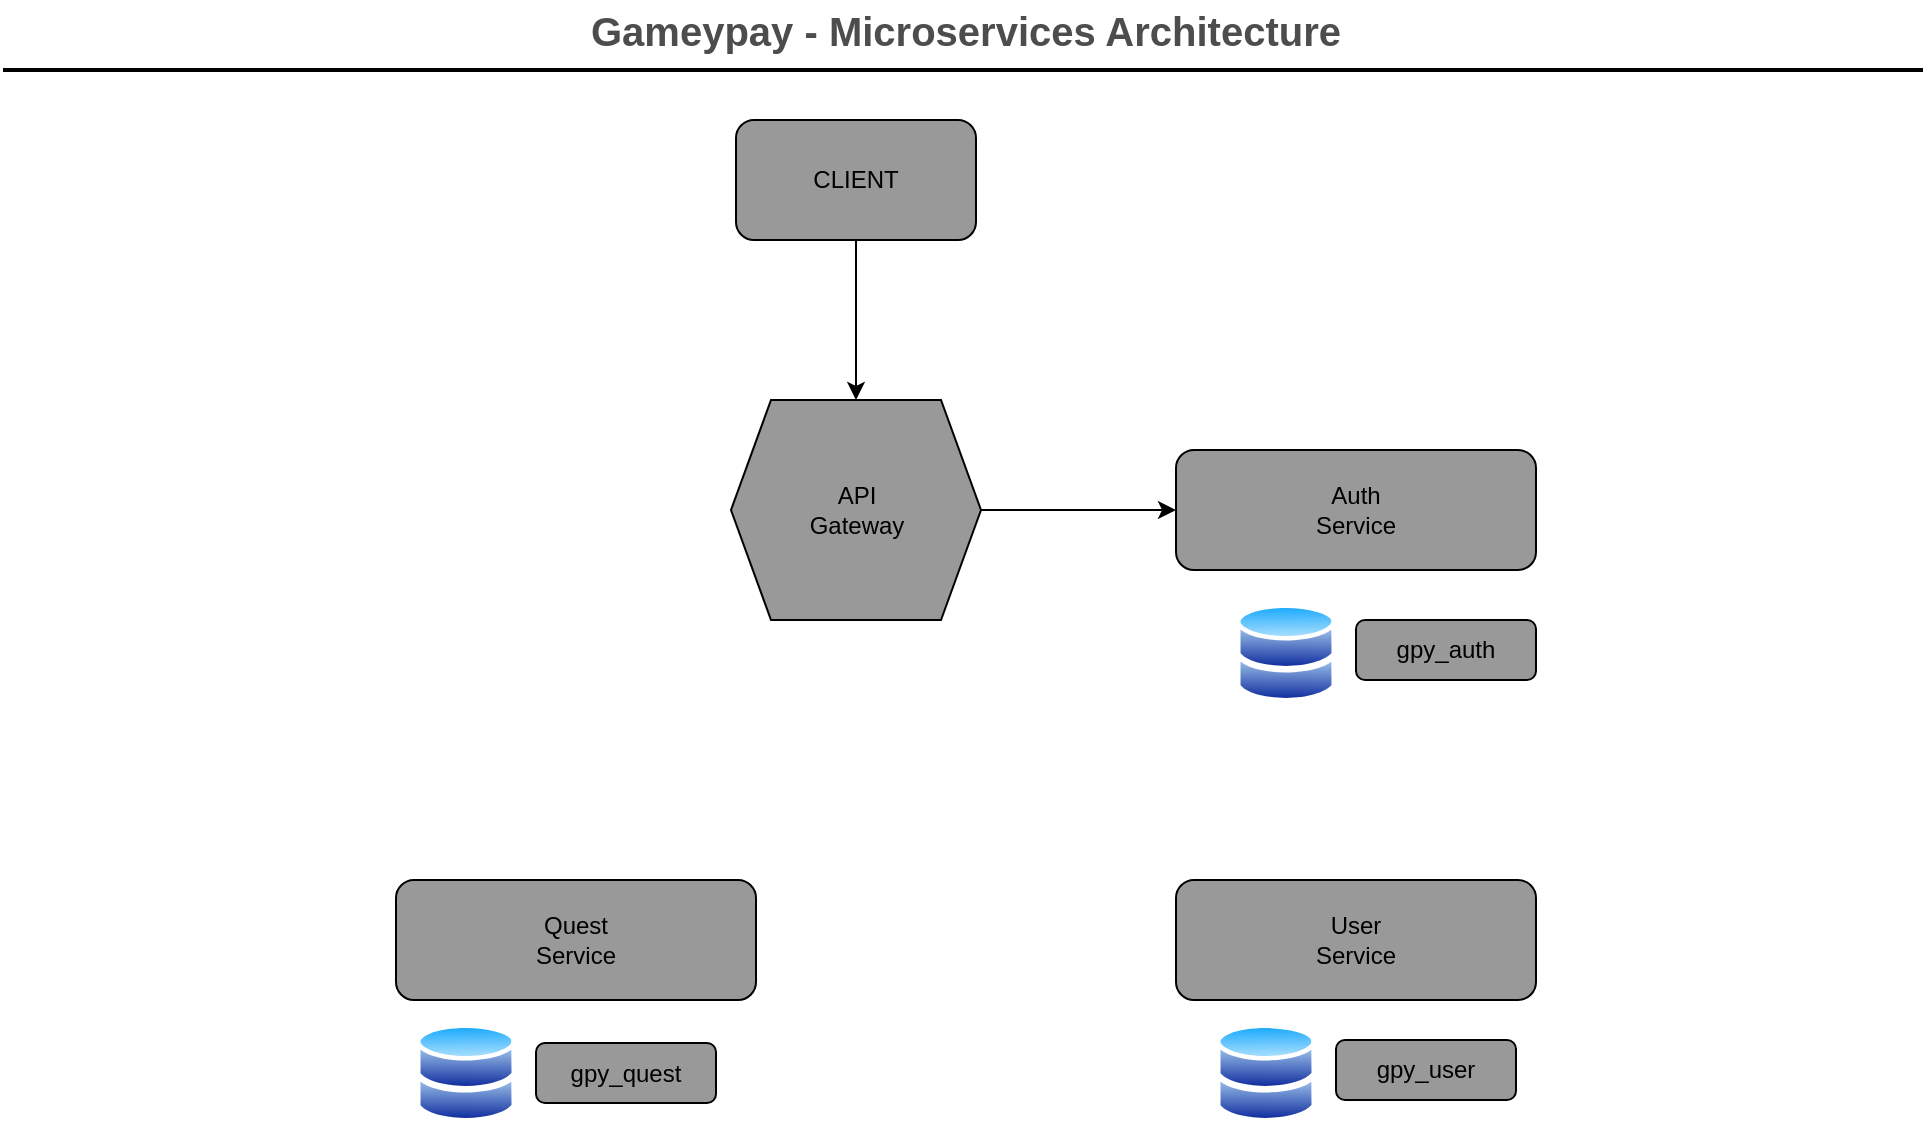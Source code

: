 <mxfile version="20.6.1" type="github">
  <diagram id="C2fSY1v2SiZeoUbDoYyL" name="Page-1">
    <mxGraphModel dx="1363" dy="833" grid="1" gridSize="10" guides="1" tooltips="1" connect="1" arrows="1" fold="1" page="1" pageScale="1" pageWidth="1169" pageHeight="827" math="0" shadow="0">
      <root>
        <mxCell id="0" />
        <mxCell id="1" parent="0" />
        <mxCell id="3ne1QswCM8ZiEu4GHsYG-31" value="Gameypay - Microservices Architecture" style="text;html=1;strokeColor=none;fillColor=none;align=center;verticalAlign=middle;whiteSpace=wrap;rounded=0;fontStyle=1;fontSize=20;fontColor=#4D4D4D;" parent="1" vertex="1">
          <mxGeometry x="189.5" y="50" width="790" height="30" as="geometry" />
        </mxCell>
        <mxCell id="3ne1QswCM8ZiEu4GHsYG-32" value="" style="line;strokeWidth=2;html=1;fontSize=20;fontColor=#4D4D4D;" parent="1" vertex="1">
          <mxGeometry x="103.5" y="80" width="960" height="10" as="geometry" />
        </mxCell>
        <mxCell id="41JcHCSGvAG8ils9ij8T-7" style="edgeStyle=orthogonalEdgeStyle;rounded=0;orthogonalLoop=1;jettySize=auto;html=1;exitX=0.5;exitY=1;exitDx=0;exitDy=0;entryX=0.5;entryY=0;entryDx=0;entryDy=0;" edge="1" parent="1" source="41JcHCSGvAG8ils9ij8T-1" target="41JcHCSGvAG8ils9ij8T-3">
          <mxGeometry relative="1" as="geometry" />
        </mxCell>
        <mxCell id="41JcHCSGvAG8ils9ij8T-1" value="CLIENT" style="rounded=1;whiteSpace=wrap;html=1;fillColor=#999999;" vertex="1" parent="1">
          <mxGeometry x="470" y="110" width="120" height="60" as="geometry" />
        </mxCell>
        <mxCell id="41JcHCSGvAG8ils9ij8T-8" style="edgeStyle=orthogonalEdgeStyle;rounded=0;orthogonalLoop=1;jettySize=auto;html=1;" edge="1" parent="1" source="41JcHCSGvAG8ils9ij8T-3" target="41JcHCSGvAG8ils9ij8T-6">
          <mxGeometry relative="1" as="geometry" />
        </mxCell>
        <mxCell id="41JcHCSGvAG8ils9ij8T-3" value="API&lt;br&gt;Gateway" style="shape=hexagon;perimeter=hexagonPerimeter2;whiteSpace=wrap;html=1;fixedSize=1;fillColor=#999999;" vertex="1" parent="1">
          <mxGeometry x="467.5" y="250" width="125" height="110" as="geometry" />
        </mxCell>
        <mxCell id="41JcHCSGvAG8ils9ij8T-4" value="Quest&lt;br&gt;Service" style="rounded=1;whiteSpace=wrap;html=1;fillColor=#999999;" vertex="1" parent="1">
          <mxGeometry x="300" y="490" width="180" height="60" as="geometry" />
        </mxCell>
        <mxCell id="41JcHCSGvAG8ils9ij8T-5" value="User&lt;br&gt;Service" style="rounded=1;whiteSpace=wrap;html=1;fillColor=#999999;" vertex="1" parent="1">
          <mxGeometry x="690" y="490" width="180" height="60" as="geometry" />
        </mxCell>
        <mxCell id="41JcHCSGvAG8ils9ij8T-6" value="Auth&lt;br&gt;Service" style="rounded=1;whiteSpace=wrap;html=1;fillColor=#999999;" vertex="1" parent="1">
          <mxGeometry x="690" y="275" width="180" height="60" as="geometry" />
        </mxCell>
        <mxCell id="41JcHCSGvAG8ils9ij8T-19" value="" style="group" vertex="1" connectable="0" parent="1">
          <mxGeometry x="310" y="560" width="150" height="53" as="geometry" />
        </mxCell>
        <mxCell id="41JcHCSGvAG8ils9ij8T-11" value="gpy_quest" style="rounded=1;whiteSpace=wrap;html=1;fillColor=#999999;" vertex="1" parent="41JcHCSGvAG8ils9ij8T-19">
          <mxGeometry x="60" y="11.5" width="90" height="30" as="geometry" />
        </mxCell>
        <mxCell id="41JcHCSGvAG8ils9ij8T-15" value="" style="group" vertex="1" connectable="0" parent="41JcHCSGvAG8ils9ij8T-19">
          <mxGeometry width="50" height="53" as="geometry" />
        </mxCell>
        <mxCell id="41JcHCSGvAG8ils9ij8T-13" value="" style="aspect=fixed;perimeter=ellipsePerimeter;html=1;align=center;shadow=0;dashed=0;spacingTop=3;image;image=img/lib/active_directory/database.svg;fillColor=#999999;" vertex="1" parent="41JcHCSGvAG8ils9ij8T-15">
          <mxGeometry y="16" width="50" height="37" as="geometry" />
        </mxCell>
        <mxCell id="41JcHCSGvAG8ils9ij8T-14" value="" style="aspect=fixed;perimeter=ellipsePerimeter;html=1;align=center;shadow=0;dashed=0;spacingTop=3;image;image=img/lib/active_directory/database.svg;fillColor=#999999;" vertex="1" parent="41JcHCSGvAG8ils9ij8T-15">
          <mxGeometry width="50" height="37" as="geometry" />
        </mxCell>
        <mxCell id="41JcHCSGvAG8ils9ij8T-20" value="" style="group" vertex="1" connectable="0" parent="1">
          <mxGeometry x="720" y="350" width="150" height="53" as="geometry" />
        </mxCell>
        <mxCell id="41JcHCSGvAG8ils9ij8T-10" value="gpy_auth" style="rounded=1;whiteSpace=wrap;html=1;fillColor=#999999;" vertex="1" parent="41JcHCSGvAG8ils9ij8T-20">
          <mxGeometry x="60" y="10" width="90" height="30" as="geometry" />
        </mxCell>
        <mxCell id="41JcHCSGvAG8ils9ij8T-16" value="" style="group" vertex="1" connectable="0" parent="41JcHCSGvAG8ils9ij8T-20">
          <mxGeometry width="50" height="53" as="geometry" />
        </mxCell>
        <mxCell id="41JcHCSGvAG8ils9ij8T-17" value="" style="aspect=fixed;perimeter=ellipsePerimeter;html=1;align=center;shadow=0;dashed=0;spacingTop=3;image;image=img/lib/active_directory/database.svg;fillColor=#999999;" vertex="1" parent="41JcHCSGvAG8ils9ij8T-16">
          <mxGeometry y="16" width="50" height="37" as="geometry" />
        </mxCell>
        <mxCell id="41JcHCSGvAG8ils9ij8T-18" value="" style="aspect=fixed;perimeter=ellipsePerimeter;html=1;align=center;shadow=0;dashed=0;spacingTop=3;image;image=img/lib/active_directory/database.svg;fillColor=#999999;" vertex="1" parent="41JcHCSGvAG8ils9ij8T-16">
          <mxGeometry width="50" height="37" as="geometry" />
        </mxCell>
        <mxCell id="41JcHCSGvAG8ils9ij8T-21" value="" style="group" vertex="1" connectable="0" parent="1">
          <mxGeometry x="710" y="560" width="150" height="53" as="geometry" />
        </mxCell>
        <mxCell id="41JcHCSGvAG8ils9ij8T-22" value="gpy_user" style="rounded=1;whiteSpace=wrap;html=1;fillColor=#999999;" vertex="1" parent="41JcHCSGvAG8ils9ij8T-21">
          <mxGeometry x="60" y="10" width="90" height="30" as="geometry" />
        </mxCell>
        <mxCell id="41JcHCSGvAG8ils9ij8T-23" value="" style="group" vertex="1" connectable="0" parent="41JcHCSGvAG8ils9ij8T-21">
          <mxGeometry width="50" height="53" as="geometry" />
        </mxCell>
        <mxCell id="41JcHCSGvAG8ils9ij8T-24" value="" style="aspect=fixed;perimeter=ellipsePerimeter;html=1;align=center;shadow=0;dashed=0;spacingTop=3;image;image=img/lib/active_directory/database.svg;fillColor=#999999;" vertex="1" parent="41JcHCSGvAG8ils9ij8T-23">
          <mxGeometry y="16" width="50" height="37" as="geometry" />
        </mxCell>
        <mxCell id="41JcHCSGvAG8ils9ij8T-25" value="" style="aspect=fixed;perimeter=ellipsePerimeter;html=1;align=center;shadow=0;dashed=0;spacingTop=3;image;image=img/lib/active_directory/database.svg;fillColor=#999999;" vertex="1" parent="41JcHCSGvAG8ils9ij8T-23">
          <mxGeometry width="50" height="37" as="geometry" />
        </mxCell>
      </root>
    </mxGraphModel>
  </diagram>
</mxfile>

